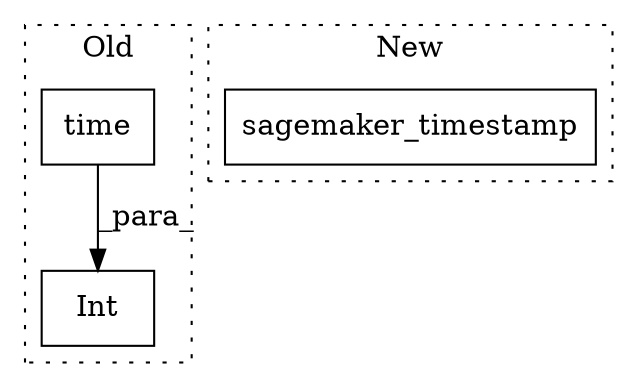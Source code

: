 digraph G {
subgraph cluster0 {
1 [label="time" a="32" s="3766" l="6" shape="box"];
3 [label="Int" a="32" s="3757,3772" l="4,1" shape="box"];
label = "Old";
style="dotted";
}
subgraph cluster1 {
2 [label="sagemaker_timestamp" a="32" s="3777" l="21" shape="box"];
label = "New";
style="dotted";
}
1 -> 3 [label="_para_"];
}